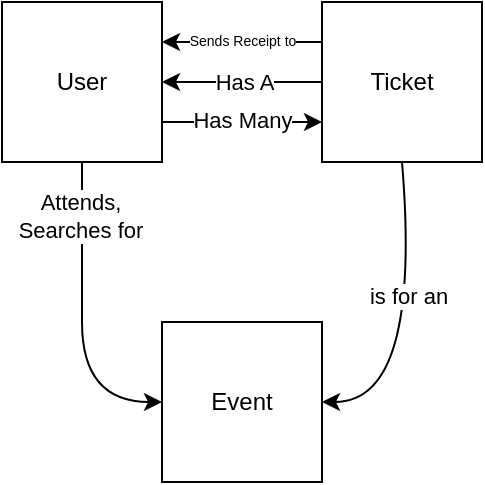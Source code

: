 <mxfile version="20.3.6" type="github"><diagram id="zaDOcNRPxLkFnaGsB5lE" name="Page-1"><mxGraphModel dx="372" dy="528" grid="1" gridSize="10" guides="1" tooltips="1" connect="1" arrows="1" fold="1" page="1" pageScale="1" pageWidth="850" pageHeight="1100" math="0" shadow="0"><root><mxCell id="0"/><mxCell id="1" parent="0"/><mxCell id="O0A4g-fwsOFNzoJvP6_z-1" value="User" style="whiteSpace=wrap;html=1;aspect=fixed;" parent="1" vertex="1"><mxGeometry x="320" y="320" width="80" height="80" as="geometry"/></mxCell><mxCell id="O0A4g-fwsOFNzoJvP6_z-2" value="Ticket" style="whiteSpace=wrap;html=1;aspect=fixed;" parent="1" vertex="1"><mxGeometry x="480" y="320" width="80" height="80" as="geometry"/></mxCell><mxCell id="O0A4g-fwsOFNzoJvP6_z-3" value="Event" style="whiteSpace=wrap;html=1;aspect=fixed;" parent="1" vertex="1"><mxGeometry x="400" y="480" width="80" height="80" as="geometry"/></mxCell><mxCell id="O0A4g-fwsOFNzoJvP6_z-7" value="" style="curved=1;endArrow=none;html=1;rounded=0;entryX=0.5;entryY=1;entryDx=0;entryDy=0;startArrow=classic;startFill=1;endFill=0;exitX=0;exitY=0.5;exitDx=0;exitDy=0;" parent="1" source="O0A4g-fwsOFNzoJvP6_z-3" target="O0A4g-fwsOFNzoJvP6_z-1" edge="1"><mxGeometry width="50" height="50" relative="1" as="geometry"><mxPoint x="400" y="510" as="sourcePoint"/><mxPoint x="390" y="410" as="targetPoint"/><Array as="points"><mxPoint x="360" y="520"/><mxPoint x="360" y="440"/></Array></mxGeometry></mxCell><mxCell id="O0A4g-fwsOFNzoJvP6_z-11" value="&lt;div&gt;Attends,&lt;br&gt;Searches for&lt;/div&gt;" style="edgeLabel;html=1;align=center;verticalAlign=middle;resizable=0;points=[];" parent="O0A4g-fwsOFNzoJvP6_z-7" vertex="1" connectable="0"><mxGeometry x="0.464" y="1" relative="1" as="geometry"><mxPoint y="-16" as="offset"/></mxGeometry></mxCell><mxCell id="O0A4g-fwsOFNzoJvP6_z-22" value="" style="curved=1;endArrow=classic;html=1;rounded=0;exitX=0.5;exitY=1;exitDx=0;exitDy=0;entryX=1;entryY=0.5;entryDx=0;entryDy=0;" parent="1" source="O0A4g-fwsOFNzoJvP6_z-2" target="O0A4g-fwsOFNzoJvP6_z-3" edge="1"><mxGeometry width="50" height="50" relative="1" as="geometry"><mxPoint x="460" y="390" as="sourcePoint"/><mxPoint x="510" y="340" as="targetPoint"/><Array as="points"><mxPoint x="530" y="520"/></Array></mxGeometry></mxCell><mxCell id="O0A4g-fwsOFNzoJvP6_z-24" value="is for an" style="edgeLabel;html=1;align=center;verticalAlign=middle;resizable=0;points=[];" parent="O0A4g-fwsOFNzoJvP6_z-22" vertex="1" connectable="0"><mxGeometry x="-0.215" y="-3" relative="1" as="geometry"><mxPoint as="offset"/></mxGeometry></mxCell><mxCell id="O0A4g-fwsOFNzoJvP6_z-25" value="" style="endArrow=classic;html=1;rounded=0;entryX=0;entryY=0.75;entryDx=0;entryDy=0;exitX=1;exitY=0.75;exitDx=0;exitDy=0;" parent="1" source="O0A4g-fwsOFNzoJvP6_z-1" target="O0A4g-fwsOFNzoJvP6_z-2" edge="1"><mxGeometry width="50" height="50" relative="1" as="geometry"><mxPoint x="400" y="361" as="sourcePoint"/><mxPoint x="460" y="290" as="targetPoint"/></mxGeometry></mxCell><mxCell id="O0A4g-fwsOFNzoJvP6_z-26" value="Has Many" style="edgeLabel;html=1;align=center;verticalAlign=middle;resizable=0;points=[];" parent="O0A4g-fwsOFNzoJvP6_z-25" vertex="1" connectable="0"><mxGeometry x="-0.185" y="1" relative="1" as="geometry"><mxPoint x="7" as="offset"/></mxGeometry></mxCell><mxCell id="O0A4g-fwsOFNzoJvP6_z-28" value="" style="endArrow=classic;html=1;rounded=0;entryX=1;entryY=0.5;entryDx=0;entryDy=0;exitX=0;exitY=0.5;exitDx=0;exitDy=0;" parent="1" source="O0A4g-fwsOFNzoJvP6_z-2" target="O0A4g-fwsOFNzoJvP6_z-1" edge="1"><mxGeometry width="50" height="50" relative="1" as="geometry"><mxPoint x="420" y="370" as="sourcePoint"/><mxPoint x="470" y="320" as="targetPoint"/></mxGeometry></mxCell><mxCell id="O0A4g-fwsOFNzoJvP6_z-29" value="Has A" style="edgeLabel;html=1;align=center;verticalAlign=middle;resizable=0;points=[];" parent="O0A4g-fwsOFNzoJvP6_z-28" vertex="1" connectable="0"><mxGeometry x="-0.183" relative="1" as="geometry"><mxPoint x="-7" as="offset"/></mxGeometry></mxCell><mxCell id="O0A4g-fwsOFNzoJvP6_z-30" value="" style="endArrow=classic;html=1;rounded=0;entryX=1;entryY=0.25;entryDx=0;entryDy=0;exitX=0;exitY=0.25;exitDx=0;exitDy=0;" parent="1" source="O0A4g-fwsOFNzoJvP6_z-2" target="O0A4g-fwsOFNzoJvP6_z-1" edge="1"><mxGeometry width="50" height="50" relative="1" as="geometry"><mxPoint x="460" y="420" as="sourcePoint"/><mxPoint x="510" y="370" as="targetPoint"/></mxGeometry></mxCell><mxCell id="O0A4g-fwsOFNzoJvP6_z-31" value="&lt;div style=&quot;font-size: 7px;&quot;&gt;Sends Receipt to&lt;/div&gt;" style="edgeLabel;html=1;align=center;verticalAlign=middle;resizable=0;points=[];" parent="O0A4g-fwsOFNzoJvP6_z-30" vertex="1" connectable="0"><mxGeometry x="-0.167" relative="1" as="geometry"><mxPoint x="-7" as="offset"/></mxGeometry></mxCell></root></mxGraphModel></diagram></mxfile>